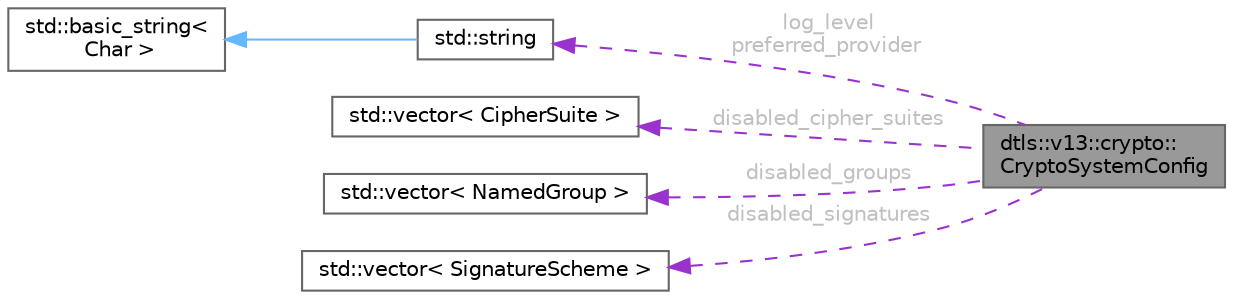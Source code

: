 digraph "dtls::v13::crypto::CryptoSystemConfig"
{
 // LATEX_PDF_SIZE
  bgcolor="transparent";
  edge [fontname=Helvetica,fontsize=10,labelfontname=Helvetica,labelfontsize=10];
  node [fontname=Helvetica,fontsize=10,shape=box,height=0.2,width=0.4];
  rankdir="LR";
  Node1 [id="Node000001",label="dtls::v13::crypto::\lCryptoSystemConfig",height=0.2,width=0.4,color="gray40", fillcolor="grey60", style="filled", fontcolor="black",tooltip="Get system-wide crypto configuration."];
  Node2 -> Node1 [id="edge1_Node000001_Node000002",dir="back",color="darkorchid3",style="dashed",tooltip=" ",label=" log_level\npreferred_provider",fontcolor="grey" ];
  Node2 [id="Node000002",label="std::string",height=0.2,width=0.4,color="gray40", fillcolor="white", style="filled",tooltip=" "];
  Node3 -> Node2 [id="edge2_Node000002_Node000003",dir="back",color="steelblue1",style="solid",tooltip=" "];
  Node3 [id="Node000003",label="std::basic_string\<\l Char \>",height=0.2,width=0.4,color="gray40", fillcolor="white", style="filled",tooltip=" "];
  Node4 -> Node1 [id="edge3_Node000001_Node000004",dir="back",color="darkorchid3",style="dashed",tooltip=" ",label=" disabled_cipher_suites",fontcolor="grey" ];
  Node4 [id="Node000004",label="std::vector\< CipherSuite \>",height=0.2,width=0.4,color="gray40", fillcolor="white", style="filled",tooltip=" "];
  Node5 -> Node1 [id="edge4_Node000001_Node000005",dir="back",color="darkorchid3",style="dashed",tooltip=" ",label=" disabled_groups",fontcolor="grey" ];
  Node5 [id="Node000005",label="std::vector\< NamedGroup \>",height=0.2,width=0.4,color="gray40", fillcolor="white", style="filled",tooltip=" "];
  Node6 -> Node1 [id="edge5_Node000001_Node000006",dir="back",color="darkorchid3",style="dashed",tooltip=" ",label=" disabled_signatures",fontcolor="grey" ];
  Node6 [id="Node000006",label="std::vector\< SignatureScheme \>",height=0.2,width=0.4,color="gray40", fillcolor="white", style="filled",tooltip=" "];
}
